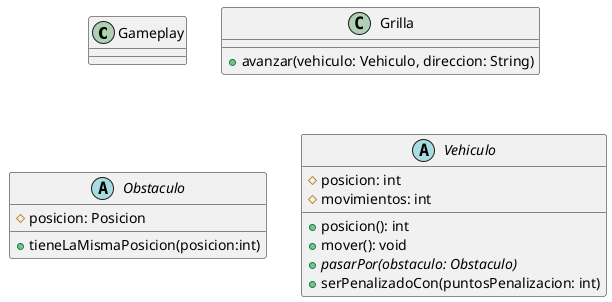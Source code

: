 @startuml
'https://plantuml.com/class-diagram

class Gameplay {}

class Grilla {
    + avanzar(vehiculo: Vehiculo, direccion: String)
}
abstract class Obstaculo {
    # posicion: Posicion
    + tieneLaMismaPosicion(posicion:int)
}

abstract class Vehiculo {
    # posicion: int
    # movimientos: int
    + posicion(): int
    + mover(): void
    + {abstract} pasarPor(obstaculo: Obstaculo)
    + serPenalizadoCon(puntosPenalizacion: int)
}


@enduml
